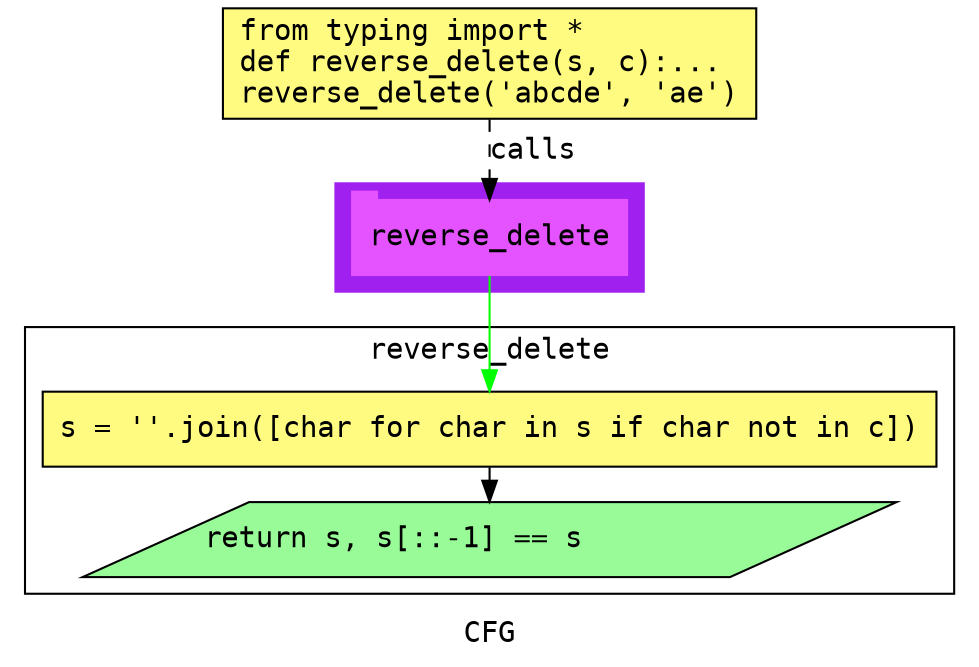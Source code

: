 digraph cluster274CFG {
	graph [bb="0,0,462,312",
		compound=True,
		fontname="DejaVu Sans Mono",
		label=CFG,
		lheight=0.21,
		lp="231,11.5",
		lwidth=0.35,
		pack=False,
		rankdir=TB,
		ranksep=0.02
	];
	node [fontname="DejaVu Sans Mono",
		label="\N"
	];
	edge [fontname="DejaVu Sans Mono"];
	subgraph cluster_1 {
		graph [bb="157,176,305,228",
			color=purple,
			compound=true,
			fontname="DejaVu Sans Mono",
			label="",
			rankdir=TB,
			ranksep=0.02,
			shape=tab,
			style=filled
		];
		node [fontname="DejaVu Sans Mono"];
		edge [fontname="DejaVu Sans Mono"];
		8	[color="#E552FF",
			height=0.5,
			label=reverse_delete,
			linenum="[6]",
			pos="231,202",
			shape=tab,
			style=filled,
			width=1.8333];
	}
	subgraph cluster0reverse_delete {
		graph [bb="8,31,454,159",
			compound=True,
			fontname="DejaVu Sans Mono",
			label=reverse_delete,
			lheight=0.21,
			lp="231,147.5",
			lwidth=1.61,
			pack=False,
			rankdir=TB,
			ranksep=0.02
		];
		node [fontname="DejaVu Sans Mono"];
		edge [fontname="DejaVu Sans Mono"];
		subgraph cluster_3 {
			graph [color=purple,
				compound=true,
				fontname="DejaVu Sans Mono",
				label="",
				rankdir=TB,
				ranksep=0.02,
				shape=tab,
				style=filled
			];
			node [fontname="DejaVu Sans Mono"];
			edge [fontname="DejaVu Sans Mono"];
		}
		3	[fillcolor="#FFFB81",
			height=0.5,
			label="s = ''.join([char for char in s if char not in c])\l",
			linenum="[3]",
			pos="231,110",
			shape=rectangle,
			style="filled,solid",
			width=5.9583];
		5	[fillcolor="#98fb98",
			height=0.5,
			label="return s, s[::-1] == s\l",
			linenum="[4]",
			pos="231,57",
			shape=parallelogram,
			style="filled,solid",
			width=5.2412];
		3 -> 5	[color=black,
			pos="e,231,75.248 231,91.734 231,89.657 231,87.498 231,85.322"];
	}
	1	[fillcolor="#FFFB81",
		height=0.73611,
		label="from typing import *\ldef reverse_delete(s, c):...\lreverse_delete('abcde', 'ae')\l",
		linenum="[1]",
		pos="231,285.5",
		shape=rectangle,
		style="filled,solid",
		width=3.5556];
	1 -> 8	[label=calls,
		lp="252,243.5",
		pos="e,231,220.13 231,258.71 231,249.66 231,239.47 231,230.3",
		style=dashed];
	8 -> 3	[color=green,
		pos="e,231,128.3 231,183.65 231,170.82 231,153.11 231,138.38"];
}
